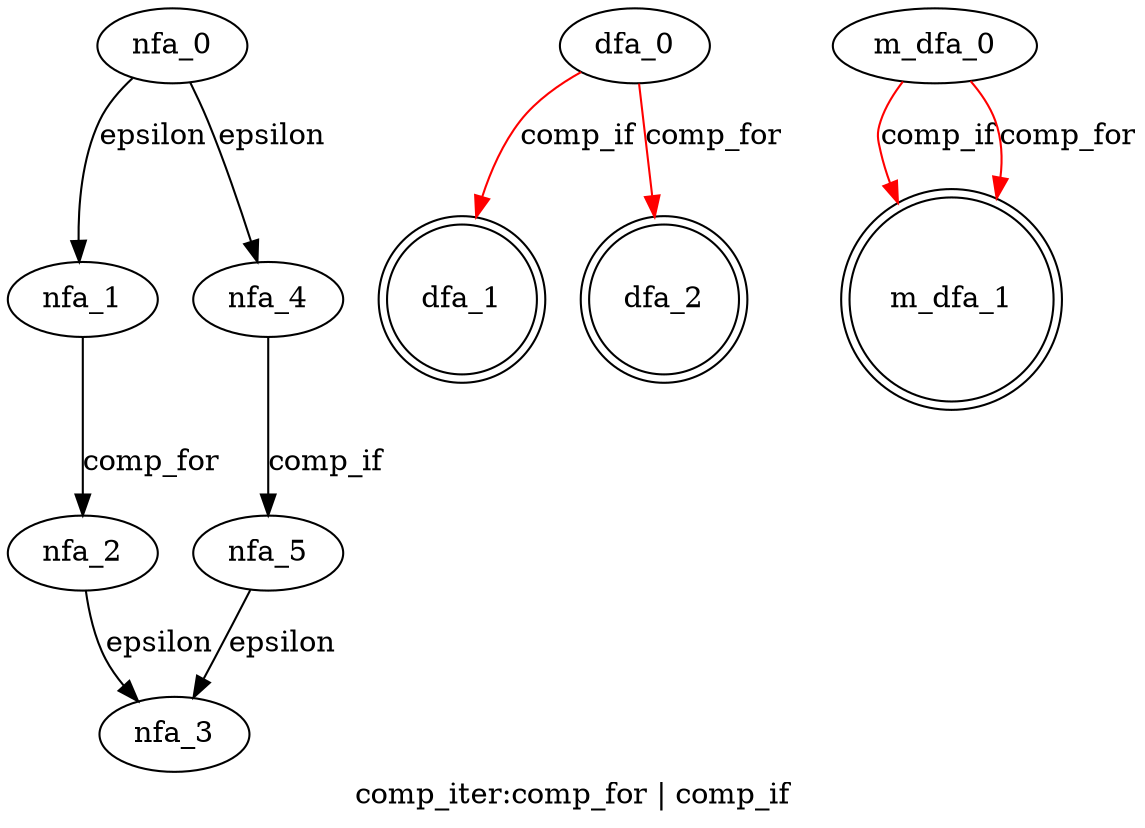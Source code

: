 digraph comp_iter {
 graph[label="comp_iter:comp_for | comp_if"]
 subgraph comp_iter_nfa {
  nfa_0->nfa_1[label="epsilon"]
  nfa_1->nfa_2[label="comp_for"]
  nfa_2->nfa_3[label="epsilon"]
  nfa_0->nfa_4[label="epsilon"]
  nfa_4->nfa_5[label="comp_if"]
  nfa_5->nfa_3[label="epsilon"]
  }
 subgraph comp_iter_dfa {
  dfa_0->dfa_1[label="comp_if",color=red]
  dfa_0->dfa_2[label="comp_for",color=red]
  dfa_1[shape=doublecircle]
  dfa_2[shape=doublecircle]
  }
 subgraph comp_iter_m_dfa {
  m_dfa_0->m_dfa_1[label="comp_if",color=red]
  m_dfa_0->m_dfa_1[label="comp_for",color=red]
  m_dfa_1[shape=doublecircle]
  }
}
